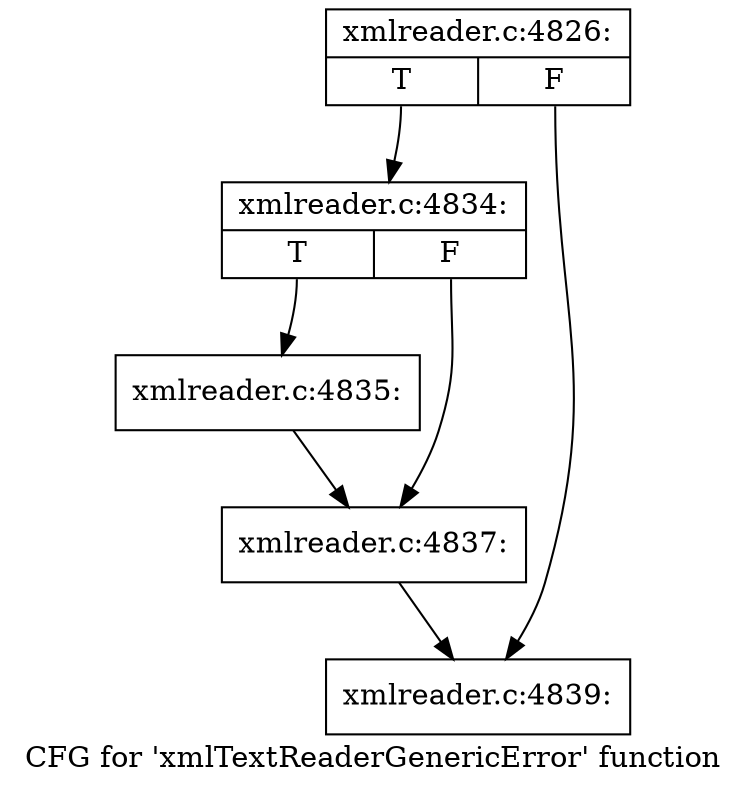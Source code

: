 digraph "CFG for 'xmlTextReaderGenericError' function" {
	label="CFG for 'xmlTextReaderGenericError' function";

	Node0x4a4c3e0 [shape=record,label="{xmlreader.c:4826:|{<s0>T|<s1>F}}"];
	Node0x4a4c3e0:s0 -> Node0x4a4da00;
	Node0x4a4c3e0:s1 -> Node0x4a4da50;
	Node0x4a4da00 [shape=record,label="{xmlreader.c:4834:|{<s0>T|<s1>F}}"];
	Node0x4a4da00:s0 -> Node0x4a4de10;
	Node0x4a4da00:s1 -> Node0x4a4de60;
	Node0x4a4de10 [shape=record,label="{xmlreader.c:4835:}"];
	Node0x4a4de10 -> Node0x4a4de60;
	Node0x4a4de60 [shape=record,label="{xmlreader.c:4837:}"];
	Node0x4a4de60 -> Node0x4a4da50;
	Node0x4a4da50 [shape=record,label="{xmlreader.c:4839:}"];
}
